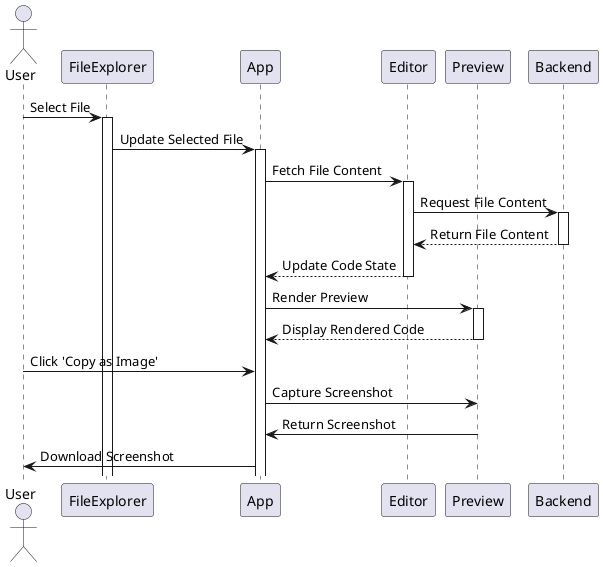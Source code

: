 @startuml
actor User
participant FileExplorer as FE
participant App
participant Editor
participant Preview
participant Backend

User -> FE : Select File
activate FE
FE -> App : Update Selected File
activate App
App -> Editor : Fetch File Content
activate Editor
Editor -> Backend : Request File Content
activate Backend
Backend --> Editor : Return File Content
deactivate Backend
Editor --> App : Update Code State
deactivate Editor
App -> Preview : Render Preview
activate Preview
Preview --> App : Display Rendered Code
deactivate Preview
User -> App : Click 'Copy as Image'
App -> Preview : Capture Screenshot
Preview -> App : Return Screenshot
App -> User : Download Screenshot
@enduml